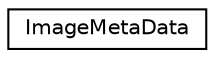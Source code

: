 digraph "Graphical Class Hierarchy"
{
  edge [fontname="Helvetica",fontsize="10",labelfontname="Helvetica",labelfontsize="10"];
  node [fontname="Helvetica",fontsize="10",shape=record];
  rankdir="LR";
  Node0 [label="ImageMetaData",height=0.2,width=0.4,color="black", fillcolor="white", style="filled",URL="$structImageMetaData.html"];
}
